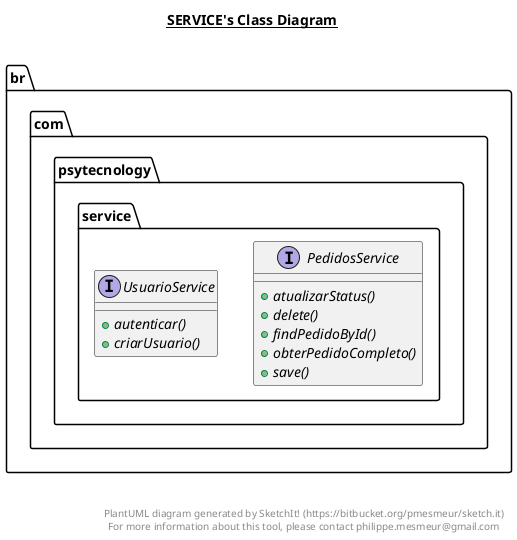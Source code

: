 @startuml

title __SERVICE's Class Diagram__\n

  namespace br.com.psytecnology {
    namespace service {
      interface br.com.psytecnology.service.PedidosService {
          {abstract} + atualizarStatus()
          {abstract} + delete()
          {abstract} + findPedidoById()
          {abstract} + obterPedidoCompleto()
          {abstract} + save()
      }
    }
  }
  

  namespace br.com.psytecnology {
    namespace service {
      interface br.com.psytecnology.service.UsuarioService {
          {abstract} + autenticar()
          {abstract} + criarUsuario()
      }
    }
  }
  



right footer


PlantUML diagram generated by SketchIt! (https://bitbucket.org/pmesmeur/sketch.it)
For more information about this tool, please contact philippe.mesmeur@gmail.com
endfooter

@enduml

